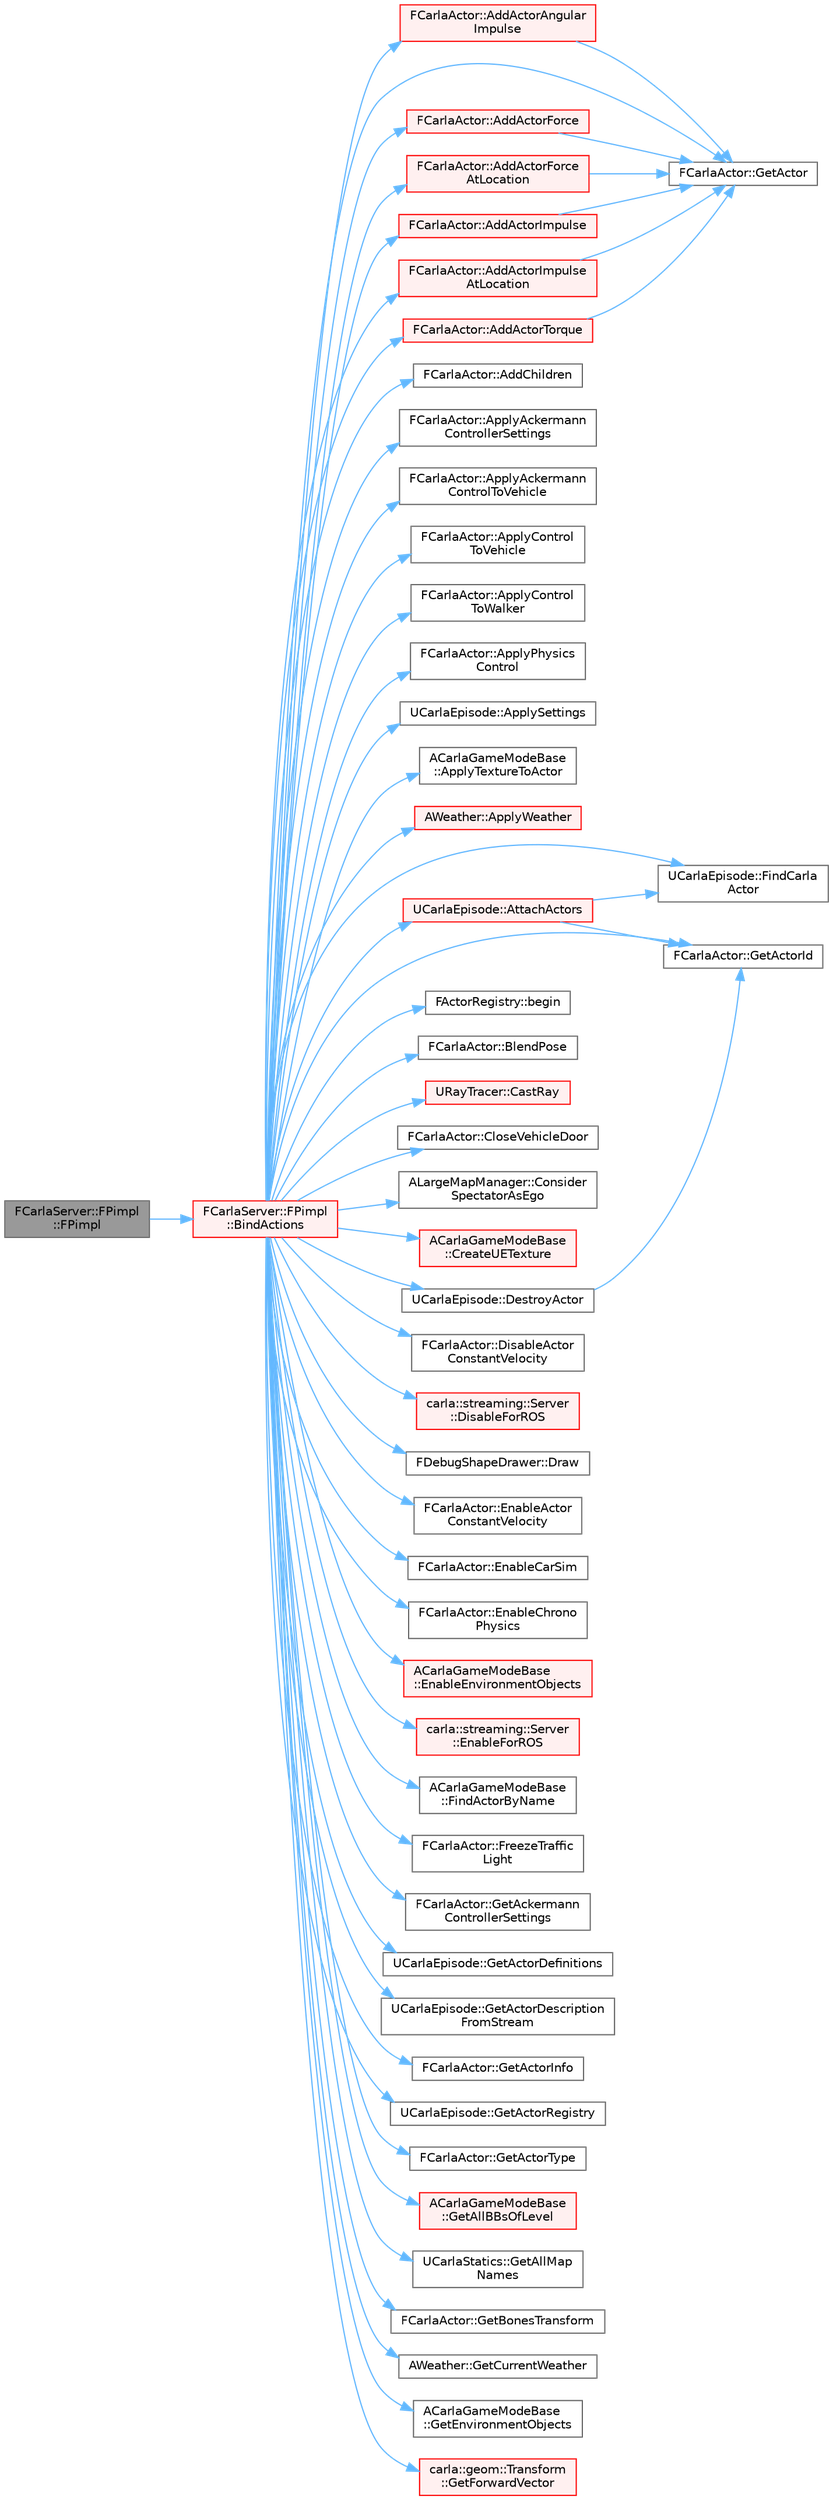 digraph "FCarlaServer::FPimpl::FPimpl"
{
 // INTERACTIVE_SVG=YES
 // LATEX_PDF_SIZE
  bgcolor="transparent";
  edge [fontname=Helvetica,fontsize=10,labelfontname=Helvetica,labelfontsize=10];
  node [fontname=Helvetica,fontsize=10,shape=box,height=0.2,width=0.4];
  rankdir="LR";
  Node1 [id="Node000001",label="FCarlaServer::FPimpl\l::FPimpl",height=0.2,width=0.4,color="gray40", fillcolor="grey60", style="filled", fontcolor="black",tooltip=" "];
  Node1 -> Node2 [id="edge1_Node000001_Node000002",color="steelblue1",style="solid",tooltip=" "];
  Node2 [id="Node000002",label="FCarlaServer::FPimpl\l::BindActions",height=0.2,width=0.4,color="red", fillcolor="#FFF0F0", style="filled",URL="$d7/d97/classFCarlaServer_1_1FPimpl.html#a675a6b572112a21e8bc011dddfd0de86",tooltip=" "];
  Node2 -> Node3 [id="edge2_Node000002_Node000003",color="steelblue1",style="solid",tooltip=" "];
  Node3 [id="Node000003",label="FCarlaActor::AddActorAngular\lImpulse",height=0.2,width=0.4,color="red", fillcolor="#FFF0F0", style="filled",URL="$dc/dde/classFCarlaActor.html#af442afe9895edc443e6c981bebb1699c",tooltip=" "];
  Node3 -> Node4 [id="edge3_Node000003_Node000004",color="steelblue1",style="solid",tooltip=" "];
  Node4 [id="Node000004",label="FCarlaActor::GetActor",height=0.2,width=0.4,color="grey40", fillcolor="white", style="filled",URL="$dc/dde/classFCarlaActor.html#a4d2752987e47827efd488b90053ad415",tooltip=" "];
  Node2 -> Node6 [id="edge4_Node000002_Node000006",color="steelblue1",style="solid",tooltip=" "];
  Node6 [id="Node000006",label="FCarlaActor::AddActorForce",height=0.2,width=0.4,color="red", fillcolor="#FFF0F0", style="filled",URL="$dc/dde/classFCarlaActor.html#adf5bef90dce87d5c3df37910ef1434ea",tooltip=" "];
  Node6 -> Node4 [id="edge5_Node000006_Node000004",color="steelblue1",style="solid",tooltip=" "];
  Node2 -> Node7 [id="edge6_Node000002_Node000007",color="steelblue1",style="solid",tooltip=" "];
  Node7 [id="Node000007",label="FCarlaActor::AddActorForce\lAtLocation",height=0.2,width=0.4,color="red", fillcolor="#FFF0F0", style="filled",URL="$dc/dde/classFCarlaActor.html#a1ad5f4813173ddb11220c8c61de52b2e",tooltip=" "];
  Node7 -> Node4 [id="edge7_Node000007_Node000004",color="steelblue1",style="solid",tooltip=" "];
  Node2 -> Node8 [id="edge8_Node000002_Node000008",color="steelblue1",style="solid",tooltip=" "];
  Node8 [id="Node000008",label="FCarlaActor::AddActorImpulse",height=0.2,width=0.4,color="red", fillcolor="#FFF0F0", style="filled",URL="$dc/dde/classFCarlaActor.html#a4a3b4da6d8db92896dbbfdf8b70ffdfa",tooltip=" "];
  Node8 -> Node4 [id="edge9_Node000008_Node000004",color="steelblue1",style="solid",tooltip=" "];
  Node2 -> Node9 [id="edge10_Node000002_Node000009",color="steelblue1",style="solid",tooltip=" "];
  Node9 [id="Node000009",label="FCarlaActor::AddActorImpulse\lAtLocation",height=0.2,width=0.4,color="red", fillcolor="#FFF0F0", style="filled",URL="$dc/dde/classFCarlaActor.html#a0870a5d2676932a3b13be0f155513d18",tooltip=" "];
  Node9 -> Node4 [id="edge11_Node000009_Node000004",color="steelblue1",style="solid",tooltip=" "];
  Node2 -> Node10 [id="edge12_Node000002_Node000010",color="steelblue1",style="solid",tooltip=" "];
  Node10 [id="Node000010",label="FCarlaActor::AddActorTorque",height=0.2,width=0.4,color="red", fillcolor="#FFF0F0", style="filled",URL="$dc/dde/classFCarlaActor.html#a454c25ac750d886b2b4f91593bb5c268",tooltip=" "];
  Node10 -> Node4 [id="edge13_Node000010_Node000004",color="steelblue1",style="solid",tooltip=" "];
  Node2 -> Node11 [id="edge14_Node000002_Node000011",color="steelblue1",style="solid",tooltip=" "];
  Node11 [id="Node000011",label="FCarlaActor::AddChildren",height=0.2,width=0.4,color="grey40", fillcolor="white", style="filled",URL="$dc/dde/classFCarlaActor.html#aa68c2d9a14ab2d26e65075a866117990",tooltip=" "];
  Node2 -> Node12 [id="edge15_Node000002_Node000012",color="steelblue1",style="solid",tooltip=" "];
  Node12 [id="Node000012",label="FCarlaActor::ApplyAckermann\lControllerSettings",height=0.2,width=0.4,color="grey40", fillcolor="white", style="filled",URL="$dc/dde/classFCarlaActor.html#a53a457ef6760927a32195772fd852fa6",tooltip=" "];
  Node2 -> Node13 [id="edge16_Node000002_Node000013",color="steelblue1",style="solid",tooltip=" "];
  Node13 [id="Node000013",label="FCarlaActor::ApplyAckermann\lControlToVehicle",height=0.2,width=0.4,color="grey40", fillcolor="white", style="filled",URL="$dc/dde/classFCarlaActor.html#a6c323eef0442c330081f9be7e9faaf42",tooltip=" "];
  Node2 -> Node14 [id="edge17_Node000002_Node000014",color="steelblue1",style="solid",tooltip=" "];
  Node14 [id="Node000014",label="FCarlaActor::ApplyControl\lToVehicle",height=0.2,width=0.4,color="grey40", fillcolor="white", style="filled",URL="$dc/dde/classFCarlaActor.html#a512d81b6449c44c14e54848e71b4f053",tooltip=" "];
  Node2 -> Node15 [id="edge18_Node000002_Node000015",color="steelblue1",style="solid",tooltip=" "];
  Node15 [id="Node000015",label="FCarlaActor::ApplyControl\lToWalker",height=0.2,width=0.4,color="grey40", fillcolor="white", style="filled",URL="$dc/dde/classFCarlaActor.html#a8d6000584d33ac4eebfe548375cd3f58",tooltip=" "];
  Node2 -> Node16 [id="edge19_Node000002_Node000016",color="steelblue1",style="solid",tooltip=" "];
  Node16 [id="Node000016",label="FCarlaActor::ApplyPhysics\lControl",height=0.2,width=0.4,color="grey40", fillcolor="white", style="filled",URL="$dc/dde/classFCarlaActor.html#a9f4ad2a859b5b76e4598afae2af80f0d",tooltip=" "];
  Node2 -> Node17 [id="edge20_Node000002_Node000017",color="steelblue1",style="solid",tooltip=" "];
  Node17 [id="Node000017",label="UCarlaEpisode::ApplySettings",height=0.2,width=0.4,color="grey40", fillcolor="white", style="filled",URL="$dc/d84/classUCarlaEpisode.html#a742cea2930ee683da950a8efe5c37a21",tooltip=" "];
  Node2 -> Node18 [id="edge21_Node000002_Node000018",color="steelblue1",style="solid",tooltip=" "];
  Node18 [id="Node000018",label="ACarlaGameModeBase\l::ApplyTextureToActor",height=0.2,width=0.4,color="grey40", fillcolor="white", style="filled",URL="$db/de5/classACarlaGameModeBase.html#a60dc5326b3e10f9026ad3491a8522d9b",tooltip=" "];
  Node2 -> Node19 [id="edge22_Node000002_Node000019",color="steelblue1",style="solid",tooltip=" "];
  Node19 [id="Node000019",label="AWeather::ApplyWeather",height=0.2,width=0.4,color="red", fillcolor="#FFF0F0", style="filled",URL="$de/d75/classAWeather.html#a68bfc749cd33e48219c3d7839cc8ddee",tooltip="Update the weather parameters and notifies it to the blueprint's event"];
  Node2 -> Node24 [id="edge23_Node000002_Node000024",color="steelblue1",style="solid",tooltip=" "];
  Node24 [id="Node000024",label="UCarlaEpisode::AttachActors",height=0.2,width=0.4,color="red", fillcolor="#FFF0F0", style="filled",URL="$dc/d84/classUCarlaEpisode.html#af453447ce471af46d1d044fde94d16f3",tooltip="Attach Child to Parent."];
  Node24 -> Node31 [id="edge24_Node000024_Node000031",color="steelblue1",style="solid",tooltip=" "];
  Node31 [id="Node000031",label="UCarlaEpisode::FindCarla\lActor",height=0.2,width=0.4,color="grey40", fillcolor="white", style="filled",URL="$dc/d84/classUCarlaEpisode.html#a4d0c7a09f4d9de8110605e10125a93aa",tooltip="Find a Carla actor by id."];
  Node24 -> Node32 [id="edge25_Node000024_Node000032",color="steelblue1",style="solid",tooltip=" "];
  Node32 [id="Node000032",label="FCarlaActor::GetActorId",height=0.2,width=0.4,color="grey40", fillcolor="white", style="filled",URL="$dc/dde/classFCarlaActor.html#aca3d1a4bfcb5e0ae1974b7206933d665",tooltip=" "];
  Node2 -> Node35 [id="edge26_Node000002_Node000035",color="steelblue1",style="solid",tooltip=" "];
  Node35 [id="Node000035",label="FActorRegistry::begin",height=0.2,width=0.4,color="grey40", fillcolor="white", style="filled",URL="$df/db5/classFActorRegistry.html#a508c75b527763f59e6a2345553e9fd69",tooltip=" "];
  Node2 -> Node36 [id="edge27_Node000002_Node000036",color="steelblue1",style="solid",tooltip=" "];
  Node36 [id="Node000036",label="FCarlaActor::BlendPose",height=0.2,width=0.4,color="grey40", fillcolor="white", style="filled",URL="$dc/dde/classFCarlaActor.html#ae3af4d144f9a495249a1be7b4bf16555",tooltip=" "];
  Node2 -> Node37 [id="edge28_Node000002_Node000037",color="steelblue1",style="solid",tooltip=" "];
  Node37 [id="Node000037",label="URayTracer::CastRay",height=0.2,width=0.4,color="red", fillcolor="#FFF0F0", style="filled",URL="$dc/d5b/classURayTracer.html#adc272ed6af91ede61aeacb6bc8fcf36d",tooltip=" "];
  Node2 -> Node43 [id="edge29_Node000002_Node000043",color="steelblue1",style="solid",tooltip=" "];
  Node43 [id="Node000043",label="FCarlaActor::CloseVehicleDoor",height=0.2,width=0.4,color="grey40", fillcolor="white", style="filled",URL="$dc/dde/classFCarlaActor.html#a61cab486478fb7e8bf82c0221974dadc",tooltip=" "];
  Node2 -> Node44 [id="edge30_Node000002_Node000044",color="steelblue1",style="solid",tooltip=" "];
  Node44 [id="Node000044",label="ALargeMapManager::Consider\lSpectatorAsEgo",height=0.2,width=0.4,color="grey40", fillcolor="white", style="filled",URL="$d9/d4b/classALargeMapManager.html#a3666920dc5d5e9577398a8b9857d8d0c",tooltip=" "];
  Node2 -> Node45 [id="edge31_Node000002_Node000045",color="steelblue1",style="solid",tooltip=" "];
  Node45 [id="Node000045",label="ACarlaGameModeBase\l::CreateUETexture",height=0.2,width=0.4,color="red", fillcolor="#FFF0F0", style="filled",URL="$db/de5/classACarlaGameModeBase.html#af92e2e15f1f89d7061c9aa9e56309994",tooltip=" "];
  Node2 -> Node49 [id="edge32_Node000002_Node000049",color="steelblue1",style="solid",tooltip=" "];
  Node49 [id="Node000049",label="UCarlaEpisode::DestroyActor",height=0.2,width=0.4,color="grey40", fillcolor="white", style="filled",URL="$dc/d84/classUCarlaEpisode.html#af96bee0045c84bf4fe522808cb9af63e",tooltip=" "];
  Node49 -> Node32 [id="edge33_Node000049_Node000032",color="steelblue1",style="solid",tooltip=" "];
  Node2 -> Node50 [id="edge34_Node000002_Node000050",color="steelblue1",style="solid",tooltip=" "];
  Node50 [id="Node000050",label="FCarlaActor::DisableActor\lConstantVelocity",height=0.2,width=0.4,color="grey40", fillcolor="white", style="filled",URL="$dc/dde/classFCarlaActor.html#a7b57eb90aee3991c1e3e723cdb400370",tooltip=" "];
  Node2 -> Node51 [id="edge35_Node000002_Node000051",color="steelblue1",style="solid",tooltip=" "];
  Node51 [id="Node000051",label="carla::streaming::Server\l::DisableForROS",height=0.2,width=0.4,color="red", fillcolor="#FFF0F0", style="filled",URL="$d5/de5/classcarla_1_1streaming_1_1Server.html#aad52b1cb7f91740e0ed15db9bcd001fc",tooltip=" "];
  Node2 -> Node54 [id="edge36_Node000002_Node000054",color="steelblue1",style="solid",tooltip=" "];
  Node54 [id="Node000054",label="FDebugShapeDrawer::Draw",height=0.2,width=0.4,color="grey40", fillcolor="white", style="filled",URL="$d1/da5/classFDebugShapeDrawer.html#ad20774dd86516d0e0bdfa3bcefd464d6",tooltip=" "];
  Node2 -> Node55 [id="edge37_Node000002_Node000055",color="steelblue1",style="solid",tooltip=" "];
  Node55 [id="Node000055",label="FCarlaActor::EnableActor\lConstantVelocity",height=0.2,width=0.4,color="grey40", fillcolor="white", style="filled",URL="$dc/dde/classFCarlaActor.html#ad336d1c2051bd0d9ae7d2137e383744b",tooltip=" "];
  Node2 -> Node56 [id="edge38_Node000002_Node000056",color="steelblue1",style="solid",tooltip=" "];
  Node56 [id="Node000056",label="FCarlaActor::EnableCarSim",height=0.2,width=0.4,color="grey40", fillcolor="white", style="filled",URL="$dc/dde/classFCarlaActor.html#ad9b5e2d75eed28f0e60c8d2617174dab",tooltip=" "];
  Node2 -> Node57 [id="edge39_Node000002_Node000057",color="steelblue1",style="solid",tooltip=" "];
  Node57 [id="Node000057",label="FCarlaActor::EnableChrono\lPhysics",height=0.2,width=0.4,color="grey40", fillcolor="white", style="filled",URL="$dc/dde/classFCarlaActor.html#af1b129e2747eda0edd7cc15b2cb1871d",tooltip=" "];
  Node2 -> Node58 [id="edge40_Node000002_Node000058",color="steelblue1",style="solid",tooltip=" "];
  Node58 [id="Node000058",label="ACarlaGameModeBase\l::EnableEnvironmentObjects",height=0.2,width=0.4,color="red", fillcolor="#FFF0F0", style="filled",URL="$db/de5/classACarlaGameModeBase.html#a3277ca754016be6f3effbd46751f298e",tooltip=" "];
  Node2 -> Node64 [id="edge41_Node000002_Node000064",color="steelblue1",style="solid",tooltip=" "];
  Node64 [id="Node000064",label="carla::streaming::Server\l::EnableForROS",height=0.2,width=0.4,color="red", fillcolor="#FFF0F0", style="filled",URL="$d5/de5/classcarla_1_1streaming_1_1Server.html#a315012f1d3a1617950ab8931fbb76da2",tooltip=" "];
  Node2 -> Node67 [id="edge42_Node000002_Node000067",color="steelblue1",style="solid",tooltip=" "];
  Node67 [id="Node000067",label="ACarlaGameModeBase\l::FindActorByName",height=0.2,width=0.4,color="grey40", fillcolor="white", style="filled",URL="$db/de5/classACarlaGameModeBase.html#a51c8570ecfd6416d3e55e1880e0cc09e",tooltip=" "];
  Node2 -> Node31 [id="edge43_Node000002_Node000031",color="steelblue1",style="solid",tooltip=" "];
  Node2 -> Node68 [id="edge44_Node000002_Node000068",color="steelblue1",style="solid",tooltip=" "];
  Node68 [id="Node000068",label="FCarlaActor::FreezeTraffic\lLight",height=0.2,width=0.4,color="grey40", fillcolor="white", style="filled",URL="$dc/dde/classFCarlaActor.html#a8a81dbb4f9929b66084d1491d89aeebc",tooltip=" "];
  Node2 -> Node69 [id="edge45_Node000002_Node000069",color="steelblue1",style="solid",tooltip=" "];
  Node69 [id="Node000069",label="FCarlaActor::GetAckermann\lControllerSettings",height=0.2,width=0.4,color="grey40", fillcolor="white", style="filled",URL="$dc/dde/classFCarlaActor.html#a2310661c633c3054b55ed545d74f692c",tooltip=" "];
  Node2 -> Node4 [id="edge46_Node000002_Node000004",color="steelblue1",style="solid",tooltip=" "];
  Node2 -> Node70 [id="edge47_Node000002_Node000070",color="steelblue1",style="solid",tooltip=" "];
  Node70 [id="Node000070",label="UCarlaEpisode::GetActorDefinitions",height=0.2,width=0.4,color="grey40", fillcolor="white", style="filled",URL="$dc/d84/classUCarlaEpisode.html#a42e365895f6c37fa2a269f29bdce3d43",tooltip="Return the list of actor definitions that are available to be spawned this episode."];
  Node2 -> Node71 [id="edge48_Node000002_Node000071",color="steelblue1",style="solid",tooltip=" "];
  Node71 [id="Node000071",label="UCarlaEpisode::GetActorDescription\lFromStream",height=0.2,width=0.4,color="grey40", fillcolor="white", style="filled",URL="$dc/d84/classUCarlaEpisode.html#a7e088399cf46997cac8e5f7d8eb9d8ed",tooltip="Get the description of the Carla actor (sensor) using specific stream id."];
  Node2 -> Node32 [id="edge49_Node000002_Node000032",color="steelblue1",style="solid",tooltip=" "];
  Node2 -> Node72 [id="edge50_Node000002_Node000072",color="steelblue1",style="solid",tooltip=" "];
  Node72 [id="Node000072",label="FCarlaActor::GetActorInfo",height=0.2,width=0.4,color="grey40", fillcolor="white", style="filled",URL="$dc/dde/classFCarlaActor.html#ac9a28cdf1b57b3bf280270d40f53359a",tooltip=" "];
  Node2 -> Node73 [id="edge51_Node000002_Node000073",color="steelblue1",style="solid",tooltip=" "];
  Node73 [id="Node000073",label="UCarlaEpisode::GetActorRegistry",height=0.2,width=0.4,color="grey40", fillcolor="white", style="filled",URL="$dc/d84/classUCarlaEpisode.html#acd82b87ea8d4e7d815922614e6e245ef",tooltip=" "];
  Node2 -> Node74 [id="edge52_Node000002_Node000074",color="steelblue1",style="solid",tooltip=" "];
  Node74 [id="Node000074",label="FCarlaActor::GetActorType",height=0.2,width=0.4,color="grey40", fillcolor="white", style="filled",URL="$dc/dde/classFCarlaActor.html#a31ab39eb2088af21d9c85c47424f56b4",tooltip=" "];
  Node2 -> Node75 [id="edge53_Node000002_Node000075",color="steelblue1",style="solid",tooltip=" "];
  Node75 [id="Node000075",label="ACarlaGameModeBase\l::GetAllBBsOfLevel",height=0.2,width=0.4,color="red", fillcolor="#FFF0F0", style="filled",URL="$db/de5/classACarlaGameModeBase.html#ae4ee69936bc0f15a227c27e9f7f4887d",tooltip=" "];
  Node2 -> Node90 [id="edge54_Node000002_Node000090",color="steelblue1",style="solid",tooltip=" "];
  Node90 [id="Node000090",label="UCarlaStatics::GetAllMap\lNames",height=0.2,width=0.4,color="grey40", fillcolor="white", style="filled",URL="$d7/d1e/classUCarlaStatics.html#aca8f5a5c03b3290bbfd6c9d5fc19e78f",tooltip=" "];
  Node2 -> Node91 [id="edge55_Node000002_Node000091",color="steelblue1",style="solid",tooltip=" "];
  Node91 [id="Node000091",label="FCarlaActor::GetBonesTransform",height=0.2,width=0.4,color="grey40", fillcolor="white", style="filled",URL="$dc/dde/classFCarlaActor.html#a2246fc257725c387de1a6338bacbc38e",tooltip=" "];
  Node2 -> Node92 [id="edge56_Node000002_Node000092",color="steelblue1",style="solid",tooltip=" "];
  Node92 [id="Node000092",label="AWeather::GetCurrentWeather",height=0.2,width=0.4,color="grey40", fillcolor="white", style="filled",URL="$de/d75/classAWeather.html#aeb4e36445838b76fd98e2cc8188f4a04",tooltip="Returns the current WeatherParameters"];
  Node2 -> Node93 [id="edge57_Node000002_Node000093",color="steelblue1",style="solid",tooltip=" "];
  Node93 [id="Node000093",label="ACarlaGameModeBase\l::GetEnvironmentObjects",height=0.2,width=0.4,color="grey40", fillcolor="white", style="filled",URL="$db/de5/classACarlaGameModeBase.html#a460ef88e2906b69f5a4a591daee7d206",tooltip=" "];
  Node2 -> Node94 [id="edge58_Node000002_Node000094",color="steelblue1",style="solid",tooltip=" "];
  Node94 [id="Node000094",label="carla::geom::Transform\l::GetForwardVector",height=0.2,width=0.4,color="red", fillcolor="#FFF0F0", style="filled",URL="$de/da4/classcarla_1_1geom_1_1Transform.html#ae2780e95b1c8b53205fb222a314f6773",tooltip=" "];
}
